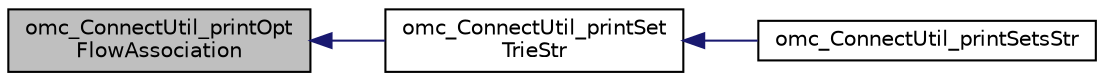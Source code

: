 digraph "omc_ConnectUtil_printOptFlowAssociation"
{
  edge [fontname="Helvetica",fontsize="10",labelfontname="Helvetica",labelfontsize="10"];
  node [fontname="Helvetica",fontsize="10",shape=record];
  rankdir="LR";
  Node3473 [label="omc_ConnectUtil_printOpt\lFlowAssociation",height=0.2,width=0.4,color="black", fillcolor="grey75", style="filled", fontcolor="black"];
  Node3473 -> Node3474 [dir="back",color="midnightblue",fontsize="10",style="solid",fontname="Helvetica"];
  Node3474 [label="omc_ConnectUtil_printSet\lTrieStr",height=0.2,width=0.4,color="black", fillcolor="white", style="filled",URL="$d3/d5a/_connect_util_8c.html#a6cae7e6ce75e44c5efe8f533bdfe4e68"];
  Node3474 -> Node3475 [dir="back",color="midnightblue",fontsize="10",style="solid",fontname="Helvetica"];
  Node3475 [label="omc_ConnectUtil_printSetsStr",height=0.2,width=0.4,color="black", fillcolor="white", style="filled",URL="$da/df9/_connect_util_8h.html#a8bbd1cf7dd898c44cf82403829f6086a"];
}
